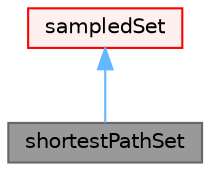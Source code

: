 digraph "shortestPathSet"
{
 // LATEX_PDF_SIZE
  bgcolor="transparent";
  edge [fontname=Helvetica,fontsize=10,labelfontname=Helvetica,labelfontsize=10];
  node [fontname=Helvetica,fontsize=10,shape=box,height=0.2,width=0.4];
  Node1 [id="Node000001",label="shortestPathSet",height=0.2,width=0.4,color="gray40", fillcolor="grey60", style="filled", fontcolor="black",tooltip="Finds shortest path (in terms of cell centres) to walk on mesh from any point in insidePoints to any ..."];
  Node2 -> Node1 [id="edge1_Node000001_Node000002",dir="back",color="steelblue1",style="solid",tooltip=" "];
  Node2 [id="Node000002",label="sampledSet",height=0.2,width=0.4,color="red", fillcolor="#FFF0F0", style="filled",URL="$classFoam_1_1sampledSet.html",tooltip="Holds list of sampling points which is filled at construction time. Various implementations of this b..."];
}
